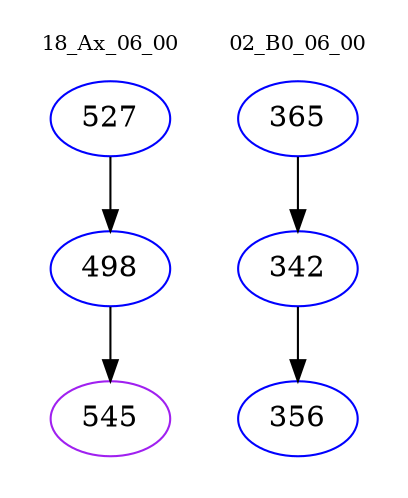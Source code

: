 digraph{
subgraph cluster_0 {
color = white
label = "18_Ax_06_00";
fontsize=10;
T0_527 [label="527", color="blue"]
T0_527 -> T0_498 [color="black"]
T0_498 [label="498", color="blue"]
T0_498 -> T0_545 [color="black"]
T0_545 [label="545", color="purple"]
}
subgraph cluster_1 {
color = white
label = "02_B0_06_00";
fontsize=10;
T1_365 [label="365", color="blue"]
T1_365 -> T1_342 [color="black"]
T1_342 [label="342", color="blue"]
T1_342 -> T1_356 [color="black"]
T1_356 [label="356", color="blue"]
}
}

